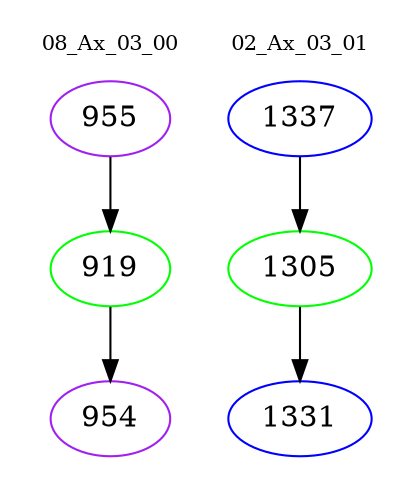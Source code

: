 digraph{
subgraph cluster_0 {
color = white
label = "08_Ax_03_00";
fontsize=10;
T0_955 [label="955", color="purple"]
T0_955 -> T0_919 [color="black"]
T0_919 [label="919", color="green"]
T0_919 -> T0_954 [color="black"]
T0_954 [label="954", color="purple"]
}
subgraph cluster_1 {
color = white
label = "02_Ax_03_01";
fontsize=10;
T1_1337 [label="1337", color="blue"]
T1_1337 -> T1_1305 [color="black"]
T1_1305 [label="1305", color="green"]
T1_1305 -> T1_1331 [color="black"]
T1_1331 [label="1331", color="blue"]
}
}
